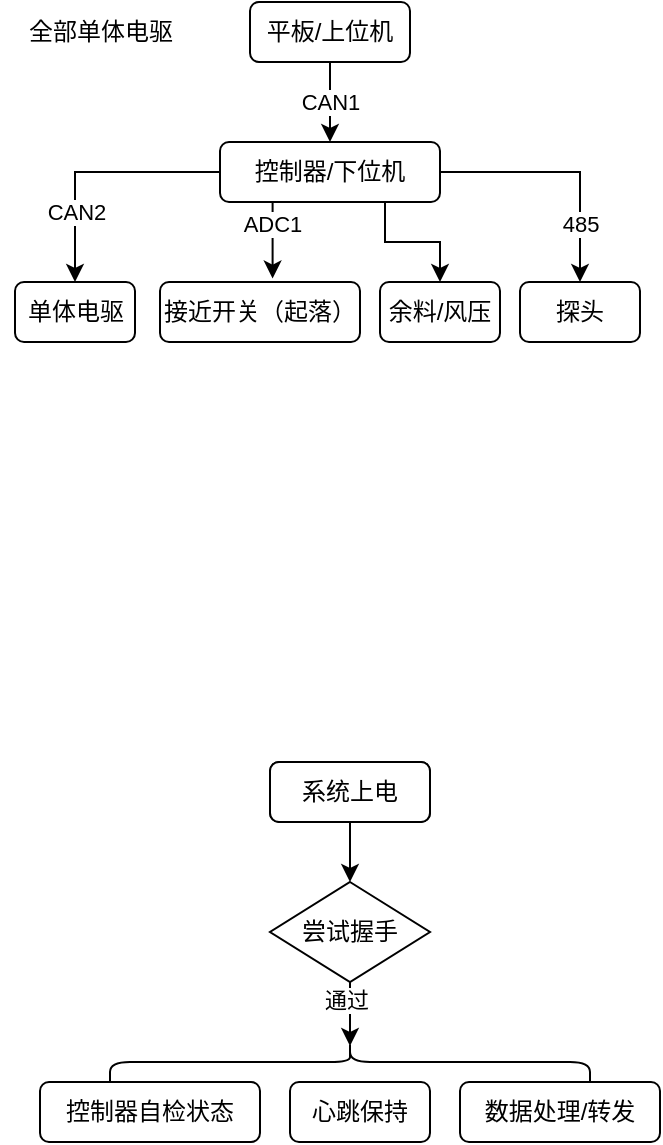 <mxfile version="28.0.7">
  <diagram name="第 1 页" id="hQQTb26Kw4SWq1hqYUZ3">
    <mxGraphModel dx="802" dy="405" grid="1" gridSize="10" guides="1" tooltips="1" connect="1" arrows="1" fold="1" page="1" pageScale="1" pageWidth="4681" pageHeight="3300" math="0" shadow="0">
      <root>
        <mxCell id="0" />
        <mxCell id="1" parent="0" />
        <mxCell id="UMef8A2W53G7Eu2KbrEZ-11" style="edgeStyle=orthogonalEdgeStyle;rounded=0;orthogonalLoop=1;jettySize=auto;html=1;exitX=0.5;exitY=1;exitDx=0;exitDy=0;entryX=0.5;entryY=0;entryDx=0;entryDy=0;" edge="1" parent="1" source="UMef8A2W53G7Eu2KbrEZ-1" target="UMef8A2W53G7Eu2KbrEZ-2">
          <mxGeometry relative="1" as="geometry" />
        </mxCell>
        <mxCell id="UMef8A2W53G7Eu2KbrEZ-1" value="系统上电" style="rounded=1;whiteSpace=wrap;html=1;" vertex="1" parent="1">
          <mxGeometry x="165" y="410" width="80" height="30" as="geometry" />
        </mxCell>
        <mxCell id="UMef8A2W53G7Eu2KbrEZ-2" value="尝试握手" style="rhombus;whiteSpace=wrap;html=1;" vertex="1" parent="1">
          <mxGeometry x="165" y="470" width="80" height="50" as="geometry" />
        </mxCell>
        <mxCell id="UMef8A2W53G7Eu2KbrEZ-3" value="控制器自检状态" style="rounded=1;whiteSpace=wrap;html=1;" vertex="1" parent="1">
          <mxGeometry x="50" y="570" width="110" height="30" as="geometry" />
        </mxCell>
        <mxCell id="UMef8A2W53G7Eu2KbrEZ-4" value="心跳保持" style="rounded=1;whiteSpace=wrap;html=1;" vertex="1" parent="1">
          <mxGeometry x="175" y="570" width="70" height="30" as="geometry" />
        </mxCell>
        <mxCell id="UMef8A2W53G7Eu2KbrEZ-6" value="数据处理/转发" style="rounded=1;whiteSpace=wrap;html=1;" vertex="1" parent="1">
          <mxGeometry x="260" y="570" width="100" height="30" as="geometry" />
        </mxCell>
        <mxCell id="UMef8A2W53G7Eu2KbrEZ-8" value="" style="shape=curlyBracket;whiteSpace=wrap;html=1;rounded=1;labelPosition=left;verticalLabelPosition=middle;align=right;verticalAlign=middle;rotation=90;" vertex="1" parent="1">
          <mxGeometry x="195" y="440" width="20" height="240" as="geometry" />
        </mxCell>
        <mxCell id="UMef8A2W53G7Eu2KbrEZ-9" style="edgeStyle=orthogonalEdgeStyle;rounded=0;orthogonalLoop=1;jettySize=auto;html=1;exitX=0.5;exitY=1;exitDx=0;exitDy=0;entryX=0.1;entryY=0.5;entryDx=0;entryDy=0;entryPerimeter=0;" edge="1" parent="1" source="UMef8A2W53G7Eu2KbrEZ-2" target="UMef8A2W53G7Eu2KbrEZ-8">
          <mxGeometry relative="1" as="geometry" />
        </mxCell>
        <mxCell id="UMef8A2W53G7Eu2KbrEZ-10" value="通过" style="edgeLabel;html=1;align=center;verticalAlign=middle;resizable=0;points=[];" vertex="1" connectable="0" parent="UMef8A2W53G7Eu2KbrEZ-9">
          <mxGeometry x="-0.426" y="-2" relative="1" as="geometry">
            <mxPoint as="offset" />
          </mxGeometry>
        </mxCell>
        <mxCell id="UMef8A2W53G7Eu2KbrEZ-12" value="系统上电" style="rounded=1;whiteSpace=wrap;html=1;" vertex="1" parent="1">
          <mxGeometry x="165" y="410" width="80" height="30" as="geometry" />
        </mxCell>
        <mxCell id="UMef8A2W53G7Eu2KbrEZ-19" style="edgeStyle=orthogonalEdgeStyle;rounded=0;orthogonalLoop=1;jettySize=auto;html=1;exitX=0.5;exitY=1;exitDx=0;exitDy=0;" edge="1" parent="1" source="UMef8A2W53G7Eu2KbrEZ-15" target="UMef8A2W53G7Eu2KbrEZ-18">
          <mxGeometry relative="1" as="geometry" />
        </mxCell>
        <mxCell id="UMef8A2W53G7Eu2KbrEZ-20" value="CAN1" style="edgeLabel;html=1;align=center;verticalAlign=middle;resizable=0;points=[];" vertex="1" connectable="0" parent="UMef8A2W53G7Eu2KbrEZ-19">
          <mxGeometry x="-0.442" y="-1" relative="1" as="geometry">
            <mxPoint x="1" y="9" as="offset" />
          </mxGeometry>
        </mxCell>
        <mxCell id="UMef8A2W53G7Eu2KbrEZ-15" value="平板/上位机" style="rounded=1;whiteSpace=wrap;html=1;" vertex="1" parent="1">
          <mxGeometry x="155" y="30" width="80" height="30" as="geometry" />
        </mxCell>
        <mxCell id="UMef8A2W53G7Eu2KbrEZ-28" style="edgeStyle=orthogonalEdgeStyle;rounded=0;orthogonalLoop=1;jettySize=auto;html=1;exitX=0;exitY=0.5;exitDx=0;exitDy=0;entryX=0.5;entryY=0;entryDx=0;entryDy=0;" edge="1" parent="1" source="UMef8A2W53G7Eu2KbrEZ-18" target="UMef8A2W53G7Eu2KbrEZ-23">
          <mxGeometry relative="1" as="geometry" />
        </mxCell>
        <mxCell id="UMef8A2W53G7Eu2KbrEZ-29" value="CAN2" style="edgeLabel;html=1;align=center;verticalAlign=middle;resizable=0;points=[];" vertex="1" connectable="0" parent="UMef8A2W53G7Eu2KbrEZ-28">
          <mxGeometry x="0.446" y="1" relative="1" as="geometry">
            <mxPoint x="-1" as="offset" />
          </mxGeometry>
        </mxCell>
        <mxCell id="UMef8A2W53G7Eu2KbrEZ-32" style="edgeStyle=orthogonalEdgeStyle;rounded=0;orthogonalLoop=1;jettySize=auto;html=1;exitX=0.75;exitY=1;exitDx=0;exitDy=0;entryX=0.5;entryY=0;entryDx=0;entryDy=0;" edge="1" parent="1" source="UMef8A2W53G7Eu2KbrEZ-18" target="UMef8A2W53G7Eu2KbrEZ-25">
          <mxGeometry relative="1" as="geometry" />
        </mxCell>
        <mxCell id="UMef8A2W53G7Eu2KbrEZ-33" style="edgeStyle=orthogonalEdgeStyle;rounded=0;orthogonalLoop=1;jettySize=auto;html=1;exitX=1;exitY=0.5;exitDx=0;exitDy=0;entryX=0.5;entryY=0;entryDx=0;entryDy=0;" edge="1" parent="1" source="UMef8A2W53G7Eu2KbrEZ-18" target="UMef8A2W53G7Eu2KbrEZ-26">
          <mxGeometry relative="1" as="geometry" />
        </mxCell>
        <mxCell id="UMef8A2W53G7Eu2KbrEZ-34" value="485" style="edgeLabel;html=1;align=center;verticalAlign=middle;resizable=0;points=[];" vertex="1" connectable="0" parent="UMef8A2W53G7Eu2KbrEZ-33">
          <mxGeometry x="0.383" relative="1" as="geometry">
            <mxPoint y="9" as="offset" />
          </mxGeometry>
        </mxCell>
        <mxCell id="UMef8A2W53G7Eu2KbrEZ-18" value="控制器/下位机" style="rounded=1;whiteSpace=wrap;html=1;" vertex="1" parent="1">
          <mxGeometry x="140" y="100" width="110" height="30" as="geometry" />
        </mxCell>
        <mxCell id="UMef8A2W53G7Eu2KbrEZ-23" value="单体电驱" style="rounded=1;whiteSpace=wrap;html=1;" vertex="1" parent="1">
          <mxGeometry x="37.5" y="170" width="60" height="30" as="geometry" />
        </mxCell>
        <mxCell id="UMef8A2W53G7Eu2KbrEZ-24" value="接近开关（起落）" style="rounded=1;whiteSpace=wrap;html=1;" vertex="1" parent="1">
          <mxGeometry x="110" y="170" width="100" height="30" as="geometry" />
        </mxCell>
        <mxCell id="UMef8A2W53G7Eu2KbrEZ-25" value="余料/风压" style="rounded=1;whiteSpace=wrap;html=1;" vertex="1" parent="1">
          <mxGeometry x="220" y="170" width="60" height="30" as="geometry" />
        </mxCell>
        <mxCell id="UMef8A2W53G7Eu2KbrEZ-26" value="探头" style="rounded=1;whiteSpace=wrap;html=1;" vertex="1" parent="1">
          <mxGeometry x="290" y="170" width="60" height="30" as="geometry" />
        </mxCell>
        <mxCell id="UMef8A2W53G7Eu2KbrEZ-27" value="全部单体电驱" style="text;html=1;align=center;verticalAlign=middle;resizable=0;points=[];autosize=1;strokeColor=none;fillColor=none;" vertex="1" parent="1">
          <mxGeometry x="30" y="30" width="100" height="30" as="geometry" />
        </mxCell>
        <mxCell id="UMef8A2W53G7Eu2KbrEZ-30" style="edgeStyle=orthogonalEdgeStyle;rounded=0;orthogonalLoop=1;jettySize=auto;html=1;exitX=0.25;exitY=1;exitDx=0;exitDy=0;entryX=0.563;entryY=-0.057;entryDx=0;entryDy=0;entryPerimeter=0;" edge="1" parent="1" source="UMef8A2W53G7Eu2KbrEZ-18" target="UMef8A2W53G7Eu2KbrEZ-24">
          <mxGeometry relative="1" as="geometry" />
        </mxCell>
        <mxCell id="UMef8A2W53G7Eu2KbrEZ-31" value="ADC1" style="edgeLabel;html=1;align=center;verticalAlign=middle;resizable=0;points=[];" vertex="1" connectable="0" parent="UMef8A2W53G7Eu2KbrEZ-30">
          <mxGeometry x="-0.252" relative="1" as="geometry">
            <mxPoint x="-1" y="-3" as="offset" />
          </mxGeometry>
        </mxCell>
      </root>
    </mxGraphModel>
  </diagram>
</mxfile>
